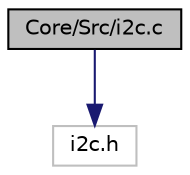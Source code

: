digraph "Core/Src/i2c.c"
{
 // LATEX_PDF_SIZE
  edge [fontname="Helvetica",fontsize="10",labelfontname="Helvetica",labelfontsize="10"];
  node [fontname="Helvetica",fontsize="10",shape=record];
  Node1 [label="Core/Src/i2c.c",height=0.2,width=0.4,color="black", fillcolor="grey75", style="filled", fontcolor="black",tooltip="This file provides code for the configuration of the I2C instances."];
  Node1 -> Node2 [color="midnightblue",fontsize="10",style="solid",fontname="Helvetica"];
  Node2 [label="i2c.h",height=0.2,width=0.4,color="grey75", fillcolor="white", style="filled",tooltip=" "];
}

